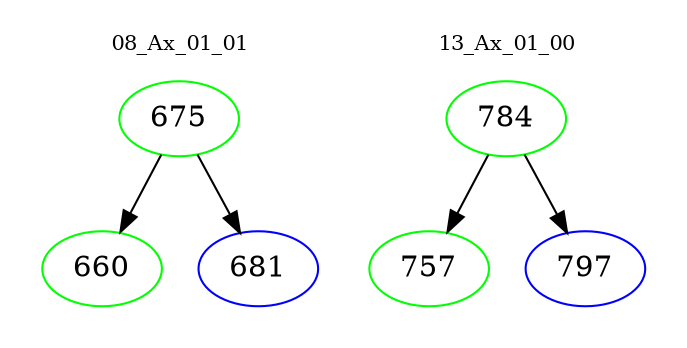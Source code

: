 digraph{
subgraph cluster_0 {
color = white
label = "08_Ax_01_01";
fontsize=10;
T0_675 [label="675", color="green"]
T0_675 -> T0_660 [color="black"]
T0_660 [label="660", color="green"]
T0_675 -> T0_681 [color="black"]
T0_681 [label="681", color="blue"]
}
subgraph cluster_1 {
color = white
label = "13_Ax_01_00";
fontsize=10;
T1_784 [label="784", color="green"]
T1_784 -> T1_757 [color="black"]
T1_757 [label="757", color="green"]
T1_784 -> T1_797 [color="black"]
T1_797 [label="797", color="blue"]
}
}
